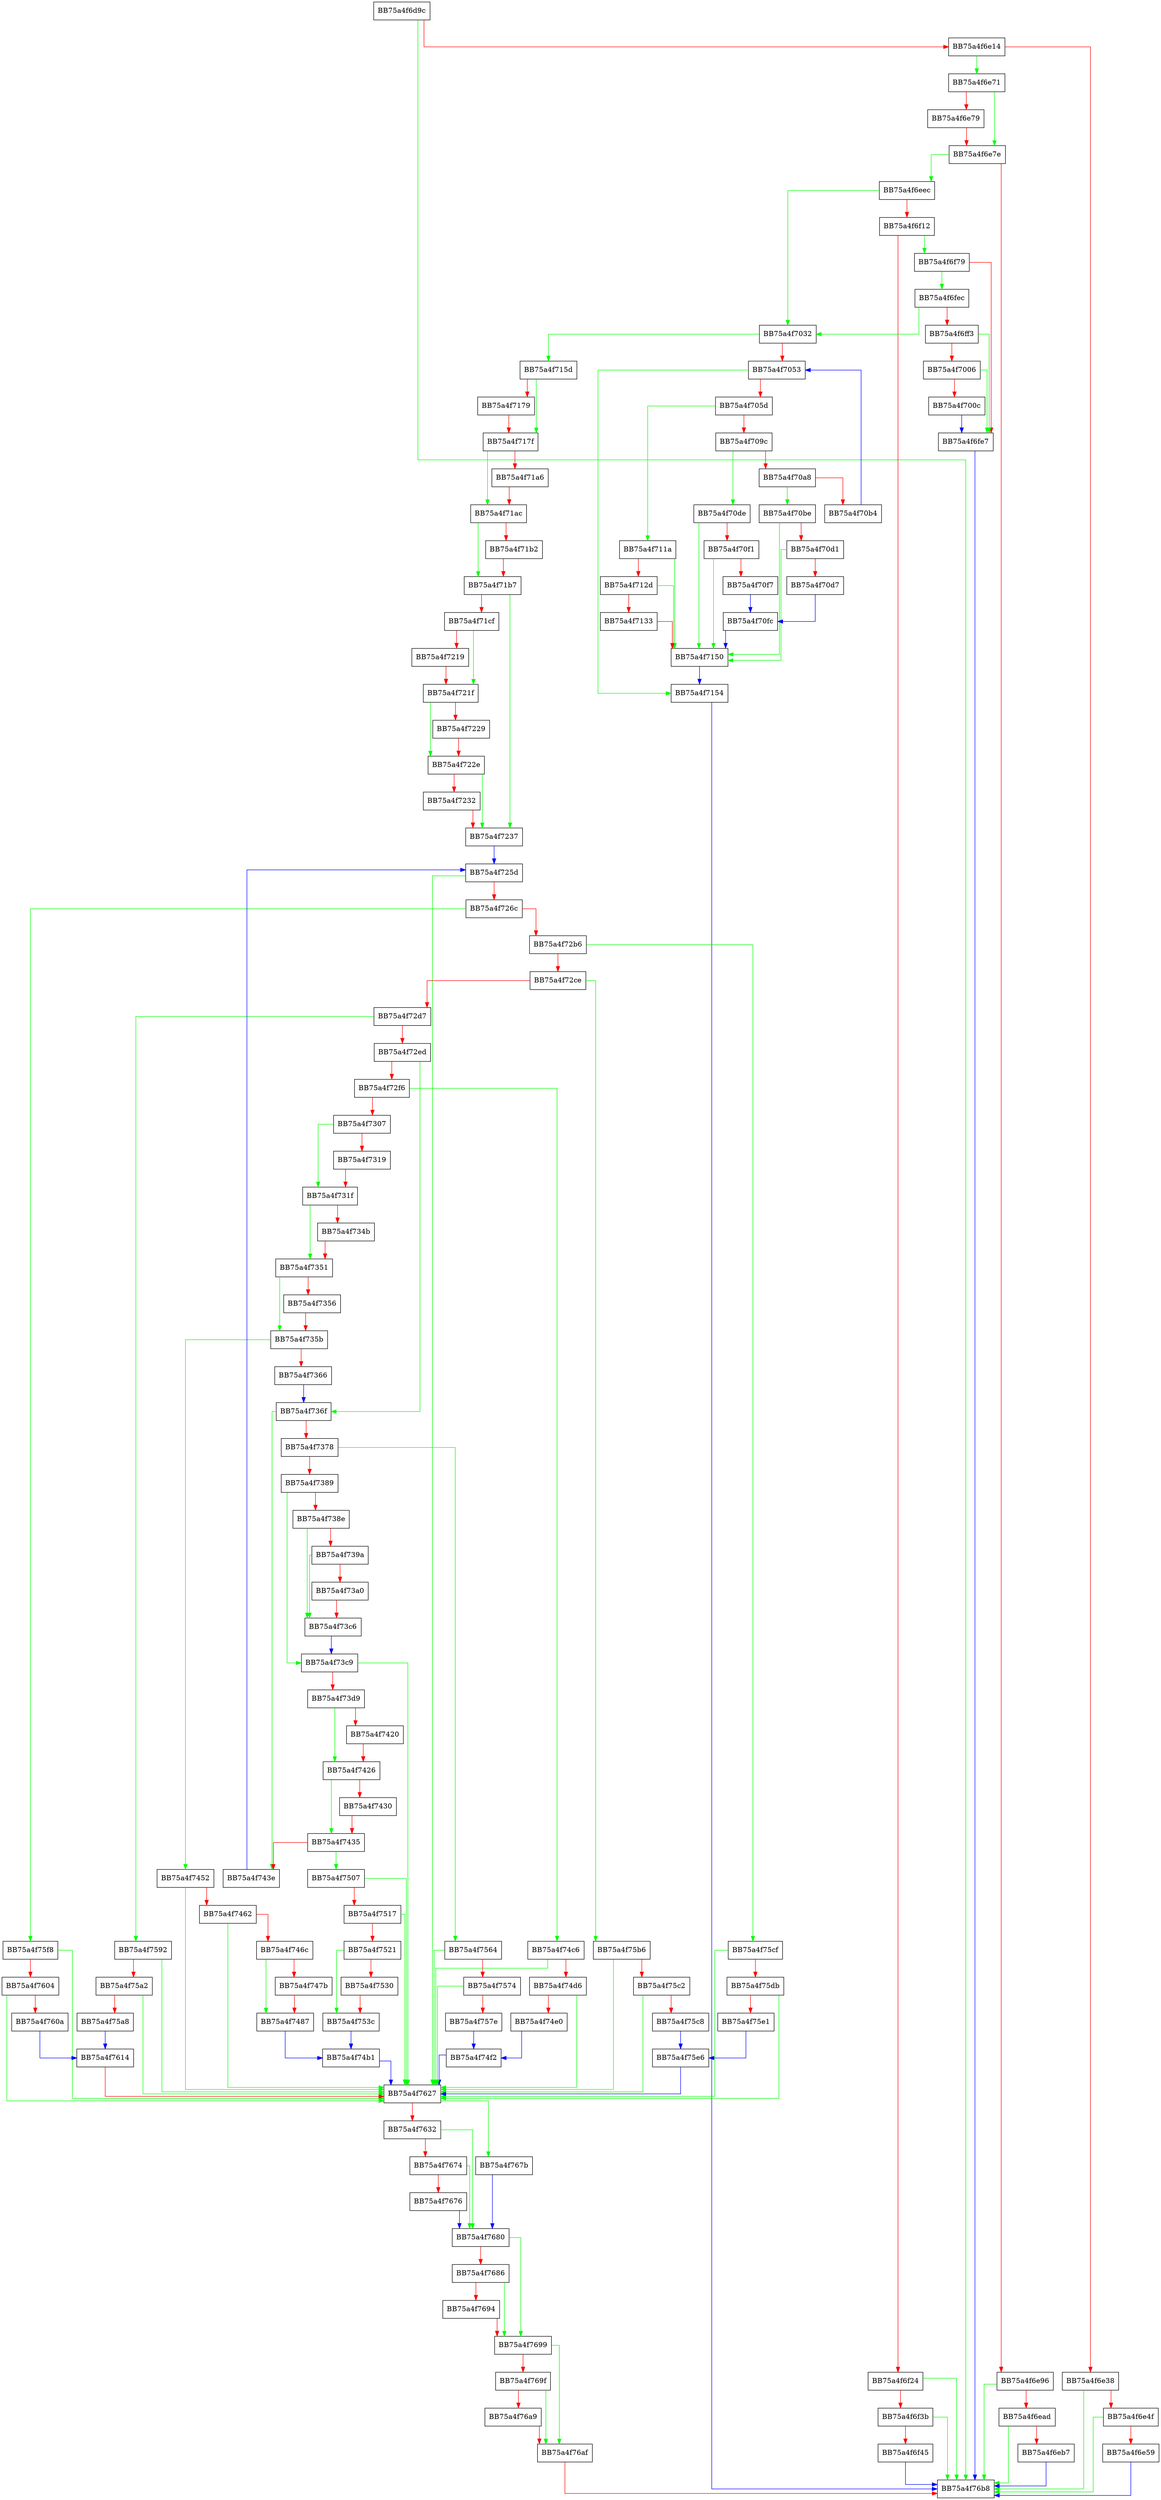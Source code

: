 digraph IsValidPEImage {
  node [shape="box"];
  graph [splines=ortho];
  BB75a4f6d9c -> BB75a4f76b8 [color="green"];
  BB75a4f6d9c -> BB75a4f6e14 [color="red"];
  BB75a4f6e14 -> BB75a4f6e71 [color="green"];
  BB75a4f6e14 -> BB75a4f6e38 [color="red"];
  BB75a4f6e38 -> BB75a4f76b8 [color="green"];
  BB75a4f6e38 -> BB75a4f6e4f [color="red"];
  BB75a4f6e4f -> BB75a4f76b8 [color="green"];
  BB75a4f6e4f -> BB75a4f6e59 [color="red"];
  BB75a4f6e59 -> BB75a4f76b8 [color="blue"];
  BB75a4f6e71 -> BB75a4f6e7e [color="green"];
  BB75a4f6e71 -> BB75a4f6e79 [color="red"];
  BB75a4f6e79 -> BB75a4f6e7e [color="red"];
  BB75a4f6e7e -> BB75a4f6eec [color="green"];
  BB75a4f6e7e -> BB75a4f6e96 [color="red"];
  BB75a4f6e96 -> BB75a4f76b8 [color="green"];
  BB75a4f6e96 -> BB75a4f6ead [color="red"];
  BB75a4f6ead -> BB75a4f76b8 [color="green"];
  BB75a4f6ead -> BB75a4f6eb7 [color="red"];
  BB75a4f6eb7 -> BB75a4f76b8 [color="blue"];
  BB75a4f6eec -> BB75a4f7032 [color="green"];
  BB75a4f6eec -> BB75a4f6f12 [color="red"];
  BB75a4f6f12 -> BB75a4f6f79 [color="green"];
  BB75a4f6f12 -> BB75a4f6f24 [color="red"];
  BB75a4f6f24 -> BB75a4f76b8 [color="green"];
  BB75a4f6f24 -> BB75a4f6f3b [color="red"];
  BB75a4f6f3b -> BB75a4f76b8 [color="green"];
  BB75a4f6f3b -> BB75a4f6f45 [color="red"];
  BB75a4f6f45 -> BB75a4f76b8 [color="blue"];
  BB75a4f6f79 -> BB75a4f6fec [color="green"];
  BB75a4f6f79 -> BB75a4f6fe7 [color="red"];
  BB75a4f6fe7 -> BB75a4f76b8 [color="blue"];
  BB75a4f6fec -> BB75a4f7032 [color="green"];
  BB75a4f6fec -> BB75a4f6ff3 [color="red"];
  BB75a4f6ff3 -> BB75a4f6fe7 [color="green"];
  BB75a4f6ff3 -> BB75a4f7006 [color="red"];
  BB75a4f7006 -> BB75a4f6fe7 [color="green"];
  BB75a4f7006 -> BB75a4f700c [color="red"];
  BB75a4f700c -> BB75a4f6fe7 [color="blue"];
  BB75a4f7032 -> BB75a4f715d [color="green"];
  BB75a4f7032 -> BB75a4f7053 [color="red"];
  BB75a4f7053 -> BB75a4f7154 [color="green"];
  BB75a4f7053 -> BB75a4f705d [color="red"];
  BB75a4f705d -> BB75a4f711a [color="green"];
  BB75a4f705d -> BB75a4f709c [color="red"];
  BB75a4f709c -> BB75a4f70de [color="green"];
  BB75a4f709c -> BB75a4f70a8 [color="red"];
  BB75a4f70a8 -> BB75a4f70be [color="green"];
  BB75a4f70a8 -> BB75a4f70b4 [color="red"];
  BB75a4f70b4 -> BB75a4f7053 [color="blue"];
  BB75a4f70be -> BB75a4f7150 [color="green"];
  BB75a4f70be -> BB75a4f70d1 [color="red"];
  BB75a4f70d1 -> BB75a4f7150 [color="green"];
  BB75a4f70d1 -> BB75a4f70d7 [color="red"];
  BB75a4f70d7 -> BB75a4f70fc [color="blue"];
  BB75a4f70de -> BB75a4f7150 [color="green"];
  BB75a4f70de -> BB75a4f70f1 [color="red"];
  BB75a4f70f1 -> BB75a4f7150 [color="green"];
  BB75a4f70f1 -> BB75a4f70f7 [color="red"];
  BB75a4f70f7 -> BB75a4f70fc [color="blue"];
  BB75a4f70fc -> BB75a4f7150 [color="blue"];
  BB75a4f711a -> BB75a4f7150 [color="green"];
  BB75a4f711a -> BB75a4f712d [color="red"];
  BB75a4f712d -> BB75a4f7150 [color="green"];
  BB75a4f712d -> BB75a4f7133 [color="red"];
  BB75a4f7133 -> BB75a4f7150 [color="red"];
  BB75a4f7150 -> BB75a4f7154 [color="blue"];
  BB75a4f7154 -> BB75a4f76b8 [color="blue"];
  BB75a4f715d -> BB75a4f717f [color="green"];
  BB75a4f715d -> BB75a4f7179 [color="red"];
  BB75a4f7179 -> BB75a4f717f [color="red"];
  BB75a4f717f -> BB75a4f71ac [color="green"];
  BB75a4f717f -> BB75a4f71a6 [color="red"];
  BB75a4f71a6 -> BB75a4f71ac [color="red"];
  BB75a4f71ac -> BB75a4f71b7 [color="green"];
  BB75a4f71ac -> BB75a4f71b2 [color="red"];
  BB75a4f71b2 -> BB75a4f71b7 [color="red"];
  BB75a4f71b7 -> BB75a4f7237 [color="green"];
  BB75a4f71b7 -> BB75a4f71cf [color="red"];
  BB75a4f71cf -> BB75a4f721f [color="green"];
  BB75a4f71cf -> BB75a4f7219 [color="red"];
  BB75a4f7219 -> BB75a4f721f [color="red"];
  BB75a4f721f -> BB75a4f722e [color="green"];
  BB75a4f721f -> BB75a4f7229 [color="red"];
  BB75a4f7229 -> BB75a4f722e [color="red"];
  BB75a4f722e -> BB75a4f7237 [color="green"];
  BB75a4f722e -> BB75a4f7232 [color="red"];
  BB75a4f7232 -> BB75a4f7237 [color="red"];
  BB75a4f7237 -> BB75a4f725d [color="blue"];
  BB75a4f725d -> BB75a4f7627 [color="green"];
  BB75a4f725d -> BB75a4f726c [color="red"];
  BB75a4f726c -> BB75a4f75f8 [color="green"];
  BB75a4f726c -> BB75a4f72b6 [color="red"];
  BB75a4f72b6 -> BB75a4f75cf [color="green"];
  BB75a4f72b6 -> BB75a4f72ce [color="red"];
  BB75a4f72ce -> BB75a4f75b6 [color="green"];
  BB75a4f72ce -> BB75a4f72d7 [color="red"];
  BB75a4f72d7 -> BB75a4f7592 [color="green"];
  BB75a4f72d7 -> BB75a4f72ed [color="red"];
  BB75a4f72ed -> BB75a4f736f [color="green"];
  BB75a4f72ed -> BB75a4f72f6 [color="red"];
  BB75a4f72f6 -> BB75a4f74c6 [color="green"];
  BB75a4f72f6 -> BB75a4f7307 [color="red"];
  BB75a4f7307 -> BB75a4f731f [color="green"];
  BB75a4f7307 -> BB75a4f7319 [color="red"];
  BB75a4f7319 -> BB75a4f731f [color="red"];
  BB75a4f731f -> BB75a4f7351 [color="green"];
  BB75a4f731f -> BB75a4f734b [color="red"];
  BB75a4f734b -> BB75a4f7351 [color="red"];
  BB75a4f7351 -> BB75a4f735b [color="green"];
  BB75a4f7351 -> BB75a4f7356 [color="red"];
  BB75a4f7356 -> BB75a4f735b [color="red"];
  BB75a4f735b -> BB75a4f7452 [color="green"];
  BB75a4f735b -> BB75a4f7366 [color="red"];
  BB75a4f7366 -> BB75a4f736f [color="blue"];
  BB75a4f736f -> BB75a4f743e [color="green"];
  BB75a4f736f -> BB75a4f7378 [color="red"];
  BB75a4f7378 -> BB75a4f7564 [color="green"];
  BB75a4f7378 -> BB75a4f7389 [color="red"];
  BB75a4f7389 -> BB75a4f73c9 [color="green"];
  BB75a4f7389 -> BB75a4f738e [color="red"];
  BB75a4f738e -> BB75a4f73c6 [color="green"];
  BB75a4f738e -> BB75a4f739a [color="red"];
  BB75a4f739a -> BB75a4f73c6 [color="green"];
  BB75a4f739a -> BB75a4f73a0 [color="red"];
  BB75a4f73a0 -> BB75a4f73c6 [color="red"];
  BB75a4f73c6 -> BB75a4f73c9 [color="blue"];
  BB75a4f73c9 -> BB75a4f7627 [color="green"];
  BB75a4f73c9 -> BB75a4f73d9 [color="red"];
  BB75a4f73d9 -> BB75a4f7426 [color="green"];
  BB75a4f73d9 -> BB75a4f7420 [color="red"];
  BB75a4f7420 -> BB75a4f7426 [color="red"];
  BB75a4f7426 -> BB75a4f7435 [color="green"];
  BB75a4f7426 -> BB75a4f7430 [color="red"];
  BB75a4f7430 -> BB75a4f7435 [color="red"];
  BB75a4f7435 -> BB75a4f7507 [color="green"];
  BB75a4f7435 -> BB75a4f743e [color="red"];
  BB75a4f743e -> BB75a4f725d [color="blue"];
  BB75a4f7452 -> BB75a4f7627 [color="green"];
  BB75a4f7452 -> BB75a4f7462 [color="red"];
  BB75a4f7462 -> BB75a4f7627 [color="green"];
  BB75a4f7462 -> BB75a4f746c [color="red"];
  BB75a4f746c -> BB75a4f7487 [color="green"];
  BB75a4f746c -> BB75a4f747b [color="red"];
  BB75a4f747b -> BB75a4f7487 [color="red"];
  BB75a4f7487 -> BB75a4f74b1 [color="blue"];
  BB75a4f74b1 -> BB75a4f7627 [color="blue"];
  BB75a4f74c6 -> BB75a4f7627 [color="green"];
  BB75a4f74c6 -> BB75a4f74d6 [color="red"];
  BB75a4f74d6 -> BB75a4f7627 [color="green"];
  BB75a4f74d6 -> BB75a4f74e0 [color="red"];
  BB75a4f74e0 -> BB75a4f74f2 [color="blue"];
  BB75a4f74f2 -> BB75a4f7627 [color="blue"];
  BB75a4f7507 -> BB75a4f7627 [color="green"];
  BB75a4f7507 -> BB75a4f7517 [color="red"];
  BB75a4f7517 -> BB75a4f7627 [color="green"];
  BB75a4f7517 -> BB75a4f7521 [color="red"];
  BB75a4f7521 -> BB75a4f753c [color="green"];
  BB75a4f7521 -> BB75a4f7530 [color="red"];
  BB75a4f7530 -> BB75a4f753c [color="red"];
  BB75a4f753c -> BB75a4f74b1 [color="blue"];
  BB75a4f7564 -> BB75a4f7627 [color="green"];
  BB75a4f7564 -> BB75a4f7574 [color="red"];
  BB75a4f7574 -> BB75a4f7627 [color="green"];
  BB75a4f7574 -> BB75a4f757e [color="red"];
  BB75a4f757e -> BB75a4f74f2 [color="blue"];
  BB75a4f7592 -> BB75a4f7627 [color="green"];
  BB75a4f7592 -> BB75a4f75a2 [color="red"];
  BB75a4f75a2 -> BB75a4f7627 [color="green"];
  BB75a4f75a2 -> BB75a4f75a8 [color="red"];
  BB75a4f75a8 -> BB75a4f7614 [color="blue"];
  BB75a4f75b6 -> BB75a4f7627 [color="green"];
  BB75a4f75b6 -> BB75a4f75c2 [color="red"];
  BB75a4f75c2 -> BB75a4f7627 [color="green"];
  BB75a4f75c2 -> BB75a4f75c8 [color="red"];
  BB75a4f75c8 -> BB75a4f75e6 [color="blue"];
  BB75a4f75cf -> BB75a4f7627 [color="green"];
  BB75a4f75cf -> BB75a4f75db [color="red"];
  BB75a4f75db -> BB75a4f7627 [color="green"];
  BB75a4f75db -> BB75a4f75e1 [color="red"];
  BB75a4f75e1 -> BB75a4f75e6 [color="blue"];
  BB75a4f75e6 -> BB75a4f7627 [color="blue"];
  BB75a4f75f8 -> BB75a4f7627 [color="green"];
  BB75a4f75f8 -> BB75a4f7604 [color="red"];
  BB75a4f7604 -> BB75a4f7627 [color="green"];
  BB75a4f7604 -> BB75a4f760a [color="red"];
  BB75a4f760a -> BB75a4f7614 [color="blue"];
  BB75a4f7614 -> BB75a4f7627 [color="red"];
  BB75a4f7627 -> BB75a4f767b [color="green"];
  BB75a4f7627 -> BB75a4f7632 [color="red"];
  BB75a4f7632 -> BB75a4f7680 [color="green"];
  BB75a4f7632 -> BB75a4f7674 [color="red"];
  BB75a4f7674 -> BB75a4f7680 [color="green"];
  BB75a4f7674 -> BB75a4f7676 [color="red"];
  BB75a4f7676 -> BB75a4f7680 [color="blue"];
  BB75a4f767b -> BB75a4f7680 [color="blue"];
  BB75a4f7680 -> BB75a4f7699 [color="green"];
  BB75a4f7680 -> BB75a4f7686 [color="red"];
  BB75a4f7686 -> BB75a4f7699 [color="green"];
  BB75a4f7686 -> BB75a4f7694 [color="red"];
  BB75a4f7694 -> BB75a4f7699 [color="red"];
  BB75a4f7699 -> BB75a4f76af [color="green"];
  BB75a4f7699 -> BB75a4f769f [color="red"];
  BB75a4f769f -> BB75a4f76af [color="green"];
  BB75a4f769f -> BB75a4f76a9 [color="red"];
  BB75a4f76a9 -> BB75a4f76af [color="red"];
  BB75a4f76af -> BB75a4f76b8 [color="red"];
}
